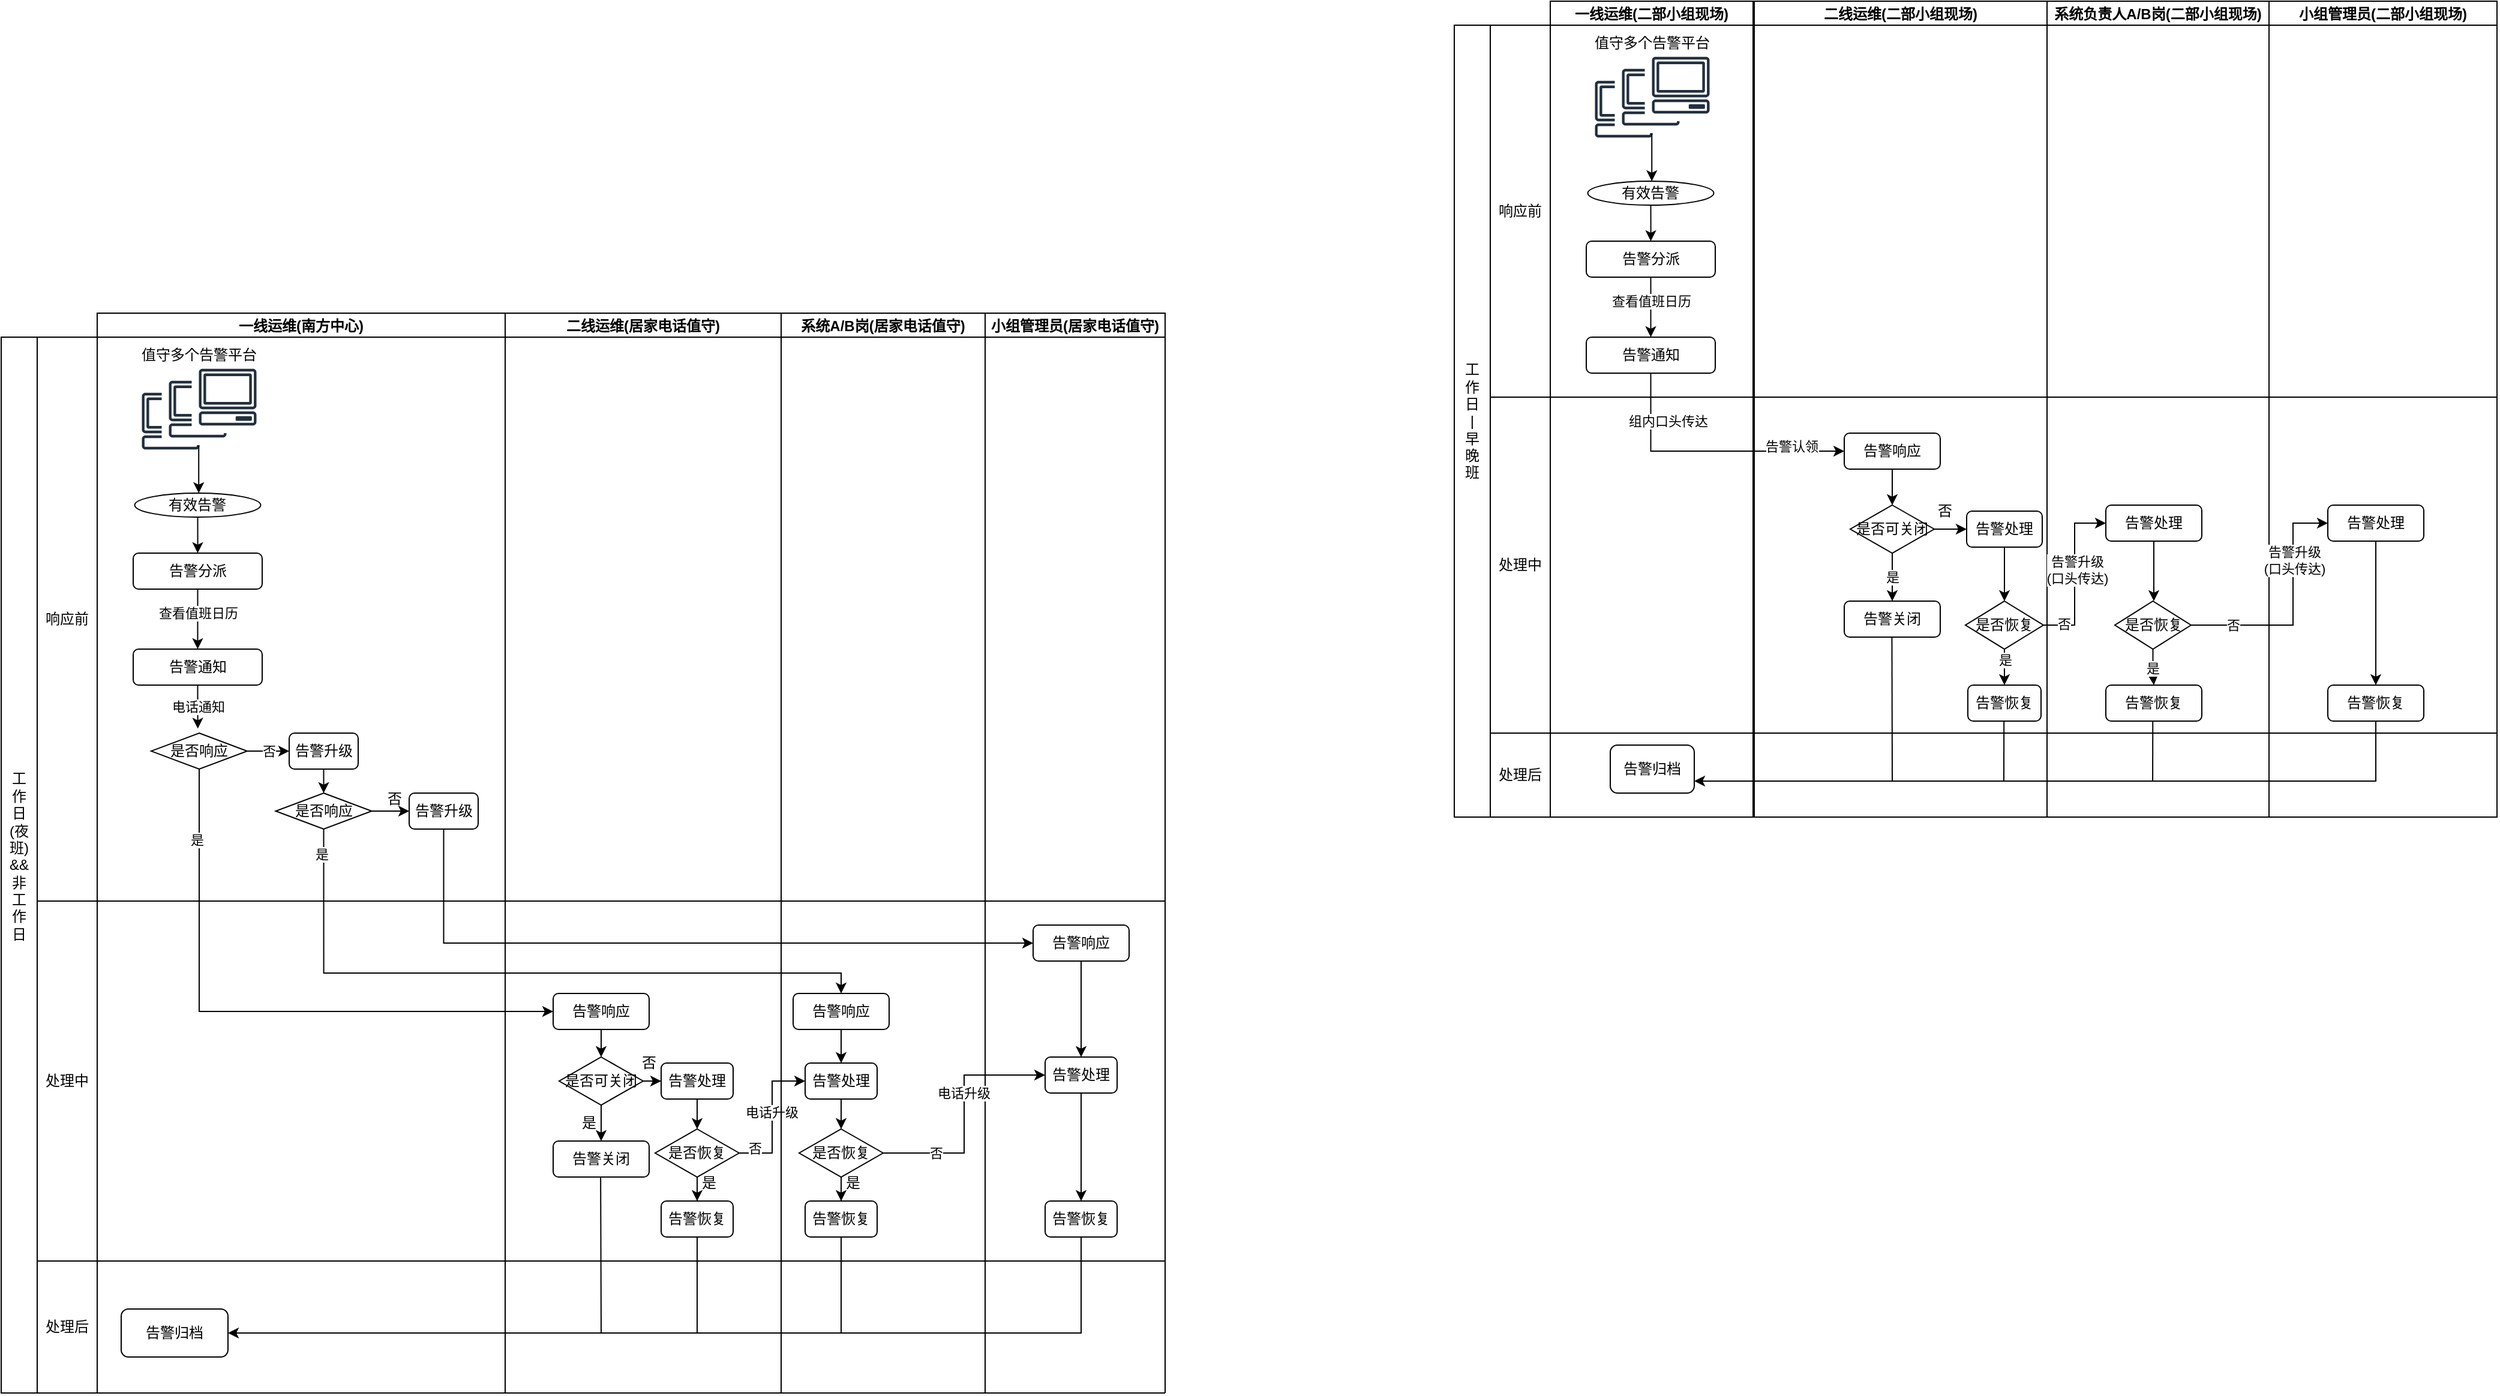 <mxfile version="24.2.2" type="github">
  <diagram name="第 1 页" id="uyAYRrN_ciRT2oY6E2k2">
    <mxGraphModel dx="3159" dy="927" grid="1" gridSize="10" guides="1" tooltips="1" connect="1" arrows="1" fold="1" page="1" pageScale="1" pageWidth="1169" pageHeight="1654" math="0" shadow="0">
      <root>
        <mxCell id="0" />
        <mxCell id="1" parent="0" />
        <mxCell id="3dFxkeG1vcI2UrQQrLY8-1" value="&lt;div&gt;工&lt;div&gt;作&lt;/div&gt;&lt;div&gt;日&lt;/div&gt;&lt;/div&gt;&lt;div&gt;|&lt;/div&gt;&lt;div&gt;早&lt;br&gt;晚&lt;/div&gt;&lt;div&gt;班&lt;br&gt;&lt;/div&gt;" style="rounded=0;whiteSpace=wrap;html=1;" parent="1" vertex="1">
          <mxGeometry x="171" y="20" width="30" height="660" as="geometry" />
        </mxCell>
        <mxCell id="3dFxkeG1vcI2UrQQrLY8-3" value="&lt;span style=&quot;background-color: initial;&quot;&gt;响应&lt;/span&gt;&lt;span style=&quot;background-color: initial;&quot;&gt;前&lt;/span&gt;" style="rounded=0;whiteSpace=wrap;html=1;" parent="1" vertex="1">
          <mxGeometry x="201" y="20" width="50" height="310" as="geometry" />
        </mxCell>
        <mxCell id="3dFxkeG1vcI2UrQQrLY8-4" value="处理中" style="rounded=0;whiteSpace=wrap;html=1;" parent="1" vertex="1">
          <mxGeometry x="201" y="330" width="50" height="280" as="geometry" />
        </mxCell>
        <mxCell id="3dFxkeG1vcI2UrQQrLY8-5" value="处理后" style="rounded=0;whiteSpace=wrap;html=1;" parent="1" vertex="1">
          <mxGeometry x="201" y="610" width="50" height="70" as="geometry" />
        </mxCell>
        <mxCell id="3dFxkeG1vcI2UrQQrLY8-6" value="一线运维(二部小组现场)" style="swimlane;startSize=20;" parent="1" vertex="1">
          <mxGeometry x="251" width="169" height="680" as="geometry" />
        </mxCell>
        <mxCell id="JaaYy12fVb64TVp_esTt-30" value="" style="edgeStyle=orthogonalEdgeStyle;rounded=0;orthogonalLoop=1;jettySize=auto;html=1;" parent="3dFxkeG1vcI2UrQQrLY8-6" source="3dFxkeG1vcI2UrQQrLY8-20" target="JaaYy12fVb64TVp_esTt-1" edge="1">
          <mxGeometry relative="1" as="geometry" />
        </mxCell>
        <mxCell id="3dFxkeG1vcI2UrQQrLY8-20" value="有效告警" style="ellipse;whiteSpace=wrap;html=1;" parent="3dFxkeG1vcI2UrQQrLY8-6" vertex="1">
          <mxGeometry x="31.25" y="150" width="105" height="20" as="geometry" />
        </mxCell>
        <mxCell id="JaaYy12fVb64TVp_esTt-31" value="" style="edgeStyle=orthogonalEdgeStyle;rounded=0;orthogonalLoop=1;jettySize=auto;html=1;" parent="3dFxkeG1vcI2UrQQrLY8-6" source="JaaYy12fVb64TVp_esTt-1" target="JaaYy12fVb64TVp_esTt-2" edge="1">
          <mxGeometry relative="1" as="geometry" />
        </mxCell>
        <mxCell id="JaaYy12fVb64TVp_esTt-107" value="查看值班日历" style="edgeLabel;html=1;align=center;verticalAlign=middle;resizable=0;points=[];" parent="JaaYy12fVb64TVp_esTt-31" vertex="1" connectable="0">
          <mxGeometry x="-0.278" y="-1" relative="1" as="geometry">
            <mxPoint x="1" y="2" as="offset" />
          </mxGeometry>
        </mxCell>
        <mxCell id="JaaYy12fVb64TVp_esTt-1" value="告警分派" style="rounded=1;whiteSpace=wrap;html=1;" parent="3dFxkeG1vcI2UrQQrLY8-6" vertex="1">
          <mxGeometry x="30" y="200" width="107.5" height="30" as="geometry" />
        </mxCell>
        <mxCell id="JaaYy12fVb64TVp_esTt-9" value="" style="sketch=0;outlineConnect=0;fontColor=#232F3E;gradientColor=none;strokeColor=#232F3E;fillColor=#ffffff;dashed=0;verticalLabelPosition=bottom;verticalAlign=top;align=center;html=1;fontSize=12;fontStyle=0;aspect=fixed;shape=mxgraph.aws4.resourceIcon;resIcon=mxgraph.aws4.client;" parent="3dFxkeG1vcI2UrQQrLY8-6" vertex="1">
          <mxGeometry x="31.25" y="60" width="60" height="60" as="geometry" />
        </mxCell>
        <mxCell id="JaaYy12fVb64TVp_esTt-11" value="" style="sketch=0;outlineConnect=0;fontColor=#232F3E;gradientColor=none;strokeColor=#232F3E;fillColor=#ffffff;dashed=0;verticalLabelPosition=bottom;verticalAlign=top;align=center;html=1;fontSize=12;fontStyle=0;aspect=fixed;shape=mxgraph.aws4.resourceIcon;resIcon=mxgraph.aws4.client;" parent="3dFxkeG1vcI2UrQQrLY8-6" vertex="1">
          <mxGeometry x="53.75" y="50" width="60" height="60" as="geometry" />
        </mxCell>
        <mxCell id="JaaYy12fVb64TVp_esTt-13" value="" style="sketch=0;outlineConnect=0;fontColor=#232F3E;gradientColor=none;strokeColor=#232F3E;fillColor=#ffffff;dashed=0;verticalLabelPosition=bottom;verticalAlign=top;align=center;html=1;fontSize=12;fontStyle=0;aspect=fixed;shape=mxgraph.aws4.resourceIcon;resIcon=mxgraph.aws4.client;" parent="3dFxkeG1vcI2UrQQrLY8-6" vertex="1">
          <mxGeometry x="78.75" y="40" width="60" height="60" as="geometry" />
        </mxCell>
        <mxCell id="JaaYy12fVb64TVp_esTt-24" value="值守多个告警平台" style="text;html=1;align=center;verticalAlign=middle;whiteSpace=wrap;rounded=0;" parent="3dFxkeG1vcI2UrQQrLY8-6" vertex="1">
          <mxGeometry x="30" y="20" width="110" height="30" as="geometry" />
        </mxCell>
        <mxCell id="JaaYy12fVb64TVp_esTt-25" value="" style="endArrow=classic;html=1;rounded=0;" parent="3dFxkeG1vcI2UrQQrLY8-6" edge="1">
          <mxGeometry width="50" height="50" relative="1" as="geometry">
            <mxPoint x="84.62" y="110" as="sourcePoint" />
            <mxPoint x="84.62" y="150" as="targetPoint" />
          </mxGeometry>
        </mxCell>
        <mxCell id="JaaYy12fVb64TVp_esTt-2" value="告警通知" style="rounded=1;whiteSpace=wrap;html=1;" parent="3dFxkeG1vcI2UrQQrLY8-6" vertex="1">
          <mxGeometry x="30" y="280" width="107.5" height="30" as="geometry" />
        </mxCell>
        <mxCell id="3dFxkeG1vcI2UrQQrLY8-75" value="" style="endArrow=none;html=1;rounded=0;" parent="3dFxkeG1vcI2UrQQrLY8-6" edge="1">
          <mxGeometry width="50" height="50" relative="1" as="geometry">
            <mxPoint y="330" as="sourcePoint" />
            <mxPoint x="789" y="330" as="targetPoint" />
            <Array as="points">
              <mxPoint x="519" y="330" />
            </Array>
          </mxGeometry>
        </mxCell>
        <mxCell id="JaaYy12fVb64TVp_esTt-106" value="" style="endArrow=none;html=1;rounded=0;" parent="3dFxkeG1vcI2UrQQrLY8-6" edge="1">
          <mxGeometry width="50" height="50" relative="1" as="geometry">
            <mxPoint x="-1" y="610" as="sourcePoint" />
            <mxPoint x="789" y="610" as="targetPoint" />
          </mxGeometry>
        </mxCell>
        <mxCell id="JaaYy12fVb64TVp_esTt-85" value="告警归档" style="rounded=1;whiteSpace=wrap;html=1;" parent="3dFxkeG1vcI2UrQQrLY8-6" vertex="1">
          <mxGeometry x="50" y="620" width="70" height="40" as="geometry" />
        </mxCell>
        <mxCell id="3dFxkeG1vcI2UrQQrLY8-12" value="二线运维(二部小组现场)" style="swimlane;startSize=20;" parent="1" vertex="1">
          <mxGeometry x="421" width="244" height="680" as="geometry" />
        </mxCell>
        <mxCell id="JaaYy12fVb64TVp_esTt-42" value="" style="edgeStyle=orthogonalEdgeStyle;rounded=0;orthogonalLoop=1;jettySize=auto;html=1;" parent="3dFxkeG1vcI2UrQQrLY8-12" source="3dFxkeG1vcI2UrQQrLY8-23" target="JaaYy12fVb64TVp_esTt-41" edge="1">
          <mxGeometry relative="1" as="geometry" />
        </mxCell>
        <mxCell id="3dFxkeG1vcI2UrQQrLY8-23" value="告警响应" style="rounded=1;whiteSpace=wrap;html=1;" parent="3dFxkeG1vcI2UrQQrLY8-12" vertex="1">
          <mxGeometry x="75" y="360" width="80" height="30" as="geometry" />
        </mxCell>
        <mxCell id="JaaYy12fVb64TVp_esTt-44" value="是" style="edgeStyle=orthogonalEdgeStyle;rounded=0;orthogonalLoop=1;jettySize=auto;html=1;" parent="3dFxkeG1vcI2UrQQrLY8-12" source="JaaYy12fVb64TVp_esTt-41" target="JaaYy12fVb64TVp_esTt-43" edge="1">
          <mxGeometry relative="1" as="geometry" />
        </mxCell>
        <mxCell id="JaaYy12fVb64TVp_esTt-88" value="" style="edgeStyle=orthogonalEdgeStyle;rounded=0;orthogonalLoop=1;jettySize=auto;html=1;" parent="3dFxkeG1vcI2UrQQrLY8-12" source="JaaYy12fVb64TVp_esTt-41" target="JaaYy12fVb64TVp_esTt-46" edge="1">
          <mxGeometry relative="1" as="geometry" />
        </mxCell>
        <mxCell id="JaaYy12fVb64TVp_esTt-41" value="是否可关闭" style="rhombus;whiteSpace=wrap;html=1;" parent="3dFxkeG1vcI2UrQQrLY8-12" vertex="1">
          <mxGeometry x="80" y="420" width="70" height="40" as="geometry" />
        </mxCell>
        <mxCell id="JaaYy12fVb64TVp_esTt-43" value="告警关闭" style="rounded=1;whiteSpace=wrap;html=1;" parent="3dFxkeG1vcI2UrQQrLY8-12" vertex="1">
          <mxGeometry x="75" y="500" width="80" height="30" as="geometry" />
        </mxCell>
        <mxCell id="JaaYy12fVb64TVp_esTt-98" value="" style="edgeStyle=orthogonalEdgeStyle;rounded=0;orthogonalLoop=1;jettySize=auto;html=1;" parent="3dFxkeG1vcI2UrQQrLY8-12" source="JaaYy12fVb64TVp_esTt-63" target="JaaYy12fVb64TVp_esTt-97" edge="1">
          <mxGeometry relative="1" as="geometry" />
        </mxCell>
        <mxCell id="JaaYy12fVb64TVp_esTt-102" value="是" style="edgeLabel;html=1;align=center;verticalAlign=middle;resizable=0;points=[];" parent="JaaYy12fVb64TVp_esTt-98" vertex="1" connectable="0">
          <mxGeometry x="-0.64" relative="1" as="geometry">
            <mxPoint as="offset" />
          </mxGeometry>
        </mxCell>
        <mxCell id="JaaYy12fVb64TVp_esTt-63" value="是否恢复" style="rhombus;whiteSpace=wrap;html=1;" parent="3dFxkeG1vcI2UrQQrLY8-12" vertex="1">
          <mxGeometry x="176" y="500" width="65" height="40" as="geometry" />
        </mxCell>
        <mxCell id="JaaYy12fVb64TVp_esTt-46" value="告警处理" style="rounded=1;whiteSpace=wrap;html=1;" parent="3dFxkeG1vcI2UrQQrLY8-12" vertex="1">
          <mxGeometry x="177" y="425" width="63" height="30" as="geometry" />
        </mxCell>
        <mxCell id="JaaYy12fVb64TVp_esTt-74" value="" style="edgeStyle=orthogonalEdgeStyle;rounded=0;orthogonalLoop=1;jettySize=auto;html=1;" parent="3dFxkeG1vcI2UrQQrLY8-12" source="JaaYy12fVb64TVp_esTt-46" target="JaaYy12fVb64TVp_esTt-63" edge="1">
          <mxGeometry relative="1" as="geometry" />
        </mxCell>
        <mxCell id="JaaYy12fVb64TVp_esTt-89" value="否" style="text;html=1;align=center;verticalAlign=middle;whiteSpace=wrap;rounded=0;" parent="3dFxkeG1vcI2UrQQrLY8-12" vertex="1">
          <mxGeometry x="129" y="410" width="60" height="30" as="geometry" />
        </mxCell>
        <mxCell id="JaaYy12fVb64TVp_esTt-95" value="" style="endArrow=none;html=1;rounded=0;" parent="3dFxkeG1vcI2UrQQrLY8-12" edge="1">
          <mxGeometry width="50" height="50" relative="1" as="geometry">
            <mxPoint x="115" y="650" as="sourcePoint" />
            <mxPoint x="114.72" y="530" as="targetPoint" />
          </mxGeometry>
        </mxCell>
        <mxCell id="JaaYy12fVb64TVp_esTt-97" value="告警恢复" style="rounded=1;whiteSpace=wrap;html=1;" parent="3dFxkeG1vcI2UrQQrLY8-12" vertex="1">
          <mxGeometry x="178" y="570" width="61" height="30" as="geometry" />
        </mxCell>
        <mxCell id="JaaYy12fVb64TVp_esTt-100" value="" style="endArrow=none;html=1;rounded=0;" parent="3dFxkeG1vcI2UrQQrLY8-12" edge="1">
          <mxGeometry width="50" height="50" relative="1" as="geometry">
            <mxPoint x="208" y="650" as="sourcePoint" />
            <mxPoint x="208.1" y="600" as="targetPoint" />
          </mxGeometry>
        </mxCell>
        <mxCell id="JaaYy12fVb64TVp_esTt-35" style="edgeStyle=orthogonalEdgeStyle;rounded=0;orthogonalLoop=1;jettySize=auto;html=1;entryX=0;entryY=0.5;entryDx=0;entryDy=0;" parent="1" source="JaaYy12fVb64TVp_esTt-2" target="3dFxkeG1vcI2UrQQrLY8-23" edge="1">
          <mxGeometry relative="1" as="geometry">
            <Array as="points">
              <mxPoint x="335" y="375" />
            </Array>
          </mxGeometry>
        </mxCell>
        <mxCell id="JaaYy12fVb64TVp_esTt-36" value="组内口头传达" style="edgeLabel;html=1;align=center;verticalAlign=middle;resizable=0;points=[];" parent="JaaYy12fVb64TVp_esTt-35" vertex="1" connectable="0">
          <mxGeometry x="0.004" y="-2" relative="1" as="geometry">
            <mxPoint x="-35" y="-27" as="offset" />
          </mxGeometry>
        </mxCell>
        <mxCell id="JaaYy12fVb64TVp_esTt-37" value="告警认领" style="edgeLabel;html=1;align=center;verticalAlign=middle;resizable=0;points=[];" parent="JaaYy12fVb64TVp_esTt-35" vertex="1" connectable="0">
          <mxGeometry x="0.54" y="4" relative="1" as="geometry">
            <mxPoint x="8" as="offset" />
          </mxGeometry>
        </mxCell>
        <mxCell id="JaaYy12fVb64TVp_esTt-52" value="系统负责人A/B岗(二部小组现场)" style="swimlane;startSize=20;" parent="1" vertex="1">
          <mxGeometry x="665" width="185" height="680" as="geometry" />
        </mxCell>
        <mxCell id="JaaYy12fVb64TVp_esTt-77" value="" style="edgeStyle=orthogonalEdgeStyle;rounded=0;orthogonalLoop=1;jettySize=auto;html=1;" parent="JaaYy12fVb64TVp_esTt-52" source="JaaYy12fVb64TVp_esTt-66" edge="1">
          <mxGeometry relative="1" as="geometry">
            <mxPoint x="89.0" y="500" as="targetPoint" />
          </mxGeometry>
        </mxCell>
        <mxCell id="JaaYy12fVb64TVp_esTt-66" value="告警处理" style="rounded=1;whiteSpace=wrap;html=1;" parent="JaaYy12fVb64TVp_esTt-52" vertex="1">
          <mxGeometry x="49" y="420" width="80" height="30" as="geometry" />
        </mxCell>
        <mxCell id="mrDc4LvxRdIbX4vzSFws-7" value="是" style="edgeStyle=orthogonalEdgeStyle;rounded=0;orthogonalLoop=1;jettySize=auto;html=1;" edge="1" parent="JaaYy12fVb64TVp_esTt-52" source="mrDc4LvxRdIbX4vzSFws-5" target="mrDc4LvxRdIbX4vzSFws-6">
          <mxGeometry relative="1" as="geometry" />
        </mxCell>
        <mxCell id="mrDc4LvxRdIbX4vzSFws-5" value="是否恢复" style="rhombus;whiteSpace=wrap;html=1;" vertex="1" parent="JaaYy12fVb64TVp_esTt-52">
          <mxGeometry x="56.5" y="500" width="63.5" height="40" as="geometry" />
        </mxCell>
        <mxCell id="mrDc4LvxRdIbX4vzSFws-6" value="告警恢复" style="rounded=1;whiteSpace=wrap;html=1;" vertex="1" parent="JaaYy12fVb64TVp_esTt-52">
          <mxGeometry x="49" y="570" width="80" height="30" as="geometry" />
        </mxCell>
        <mxCell id="mrDc4LvxRdIbX4vzSFws-13" value="" style="endArrow=none;html=1;rounded=0;" edge="1" parent="JaaYy12fVb64TVp_esTt-52">
          <mxGeometry width="50" height="50" relative="1" as="geometry">
            <mxPoint x="88.04" y="650" as="sourcePoint" />
            <mxPoint x="88.14" y="600" as="targetPoint" />
          </mxGeometry>
        </mxCell>
        <mxCell id="JaaYy12fVb64TVp_esTt-86" style="edgeStyle=orthogonalEdgeStyle;rounded=0;orthogonalLoop=1;jettySize=auto;html=1;entryX=0;entryY=0.5;entryDx=0;entryDy=0;" parent="1" source="JaaYy12fVb64TVp_esTt-63" target="JaaYy12fVb64TVp_esTt-66" edge="1">
          <mxGeometry relative="1" as="geometry">
            <mxPoint x="690" y="450" as="targetPoint" />
          </mxGeometry>
        </mxCell>
        <mxCell id="JaaYy12fVb64TVp_esTt-101" value="否" style="edgeLabel;html=1;align=center;verticalAlign=middle;resizable=0;points=[];" parent="JaaYy12fVb64TVp_esTt-86" vertex="1" connectable="0">
          <mxGeometry x="-0.76" y="1" relative="1" as="geometry">
            <mxPoint as="offset" />
          </mxGeometry>
        </mxCell>
        <mxCell id="JaaYy12fVb64TVp_esTt-103" value="告警升级&lt;div&gt;(口头传达)&lt;/div&gt;" style="edgeLabel;html=1;align=center;verticalAlign=middle;resizable=0;points=[];" parent="JaaYy12fVb64TVp_esTt-86" vertex="1" connectable="0">
          <mxGeometry x="0.053" y="-2" relative="1" as="geometry">
            <mxPoint as="offset" />
          </mxGeometry>
        </mxCell>
        <mxCell id="JaaYy12fVb64TVp_esTt-155" value="工&lt;div&gt;作&lt;/div&gt;&lt;div&gt;日&lt;/div&gt;&lt;div&gt;(夜班)&lt;/div&gt;&lt;div&gt;&amp;amp;&amp;amp;&lt;/div&gt;&lt;div&gt;非&lt;/div&gt;&lt;div&gt;工&lt;/div&gt;&lt;div&gt;作&lt;/div&gt;&lt;div&gt;日&lt;/div&gt;&lt;div&gt;&lt;br&gt;&lt;/div&gt;" style="rounded=0;whiteSpace=wrap;html=1;" parent="1" vertex="1">
          <mxGeometry x="-1040" y="280" width="30" height="880" as="geometry" />
        </mxCell>
        <mxCell id="JaaYy12fVb64TVp_esTt-156" value="&lt;span style=&quot;background-color: initial;&quot;&gt;响应&lt;/span&gt;&lt;span style=&quot;background-color: initial;&quot;&gt;前&lt;/span&gt;" style="rounded=0;whiteSpace=wrap;html=1;" parent="1" vertex="1">
          <mxGeometry x="-1010" y="280" width="50" height="470" as="geometry" />
        </mxCell>
        <mxCell id="JaaYy12fVb64TVp_esTt-157" value="处理中" style="rounded=0;whiteSpace=wrap;html=1;" parent="1" vertex="1">
          <mxGeometry x="-1010" y="750" width="50" height="300" as="geometry" />
        </mxCell>
        <mxCell id="JaaYy12fVb64TVp_esTt-158" value="处理后" style="rounded=0;whiteSpace=wrap;html=1;" parent="1" vertex="1">
          <mxGeometry x="-1010" y="1050" width="50" height="110" as="geometry" />
        </mxCell>
        <mxCell id="JaaYy12fVb64TVp_esTt-159" value="一线运维(南方中心)" style="swimlane;startSize=20;" parent="1" vertex="1">
          <mxGeometry x="-960" y="260" width="340" height="790" as="geometry" />
        </mxCell>
        <mxCell id="JaaYy12fVb64TVp_esTt-160" value="" style="edgeStyle=orthogonalEdgeStyle;rounded=0;orthogonalLoop=1;jettySize=auto;html=1;" parent="JaaYy12fVb64TVp_esTt-159" source="JaaYy12fVb64TVp_esTt-161" target="JaaYy12fVb64TVp_esTt-164" edge="1">
          <mxGeometry relative="1" as="geometry" />
        </mxCell>
        <mxCell id="JaaYy12fVb64TVp_esTt-161" value="有效告警" style="ellipse;whiteSpace=wrap;html=1;" parent="JaaYy12fVb64TVp_esTt-159" vertex="1">
          <mxGeometry x="31.25" y="150" width="105" height="20" as="geometry" />
        </mxCell>
        <mxCell id="JaaYy12fVb64TVp_esTt-162" value="" style="edgeStyle=orthogonalEdgeStyle;rounded=0;orthogonalLoop=1;jettySize=auto;html=1;" parent="JaaYy12fVb64TVp_esTt-159" source="JaaYy12fVb64TVp_esTt-164" target="JaaYy12fVb64TVp_esTt-170" edge="1">
          <mxGeometry relative="1" as="geometry" />
        </mxCell>
        <mxCell id="JaaYy12fVb64TVp_esTt-163" value="查看值班日历" style="edgeLabel;html=1;align=center;verticalAlign=middle;resizable=0;points=[];" parent="JaaYy12fVb64TVp_esTt-162" vertex="1" connectable="0">
          <mxGeometry x="-0.278" y="-1" relative="1" as="geometry">
            <mxPoint x="1" y="2" as="offset" />
          </mxGeometry>
        </mxCell>
        <mxCell id="JaaYy12fVb64TVp_esTt-164" value="告警分派" style="rounded=1;whiteSpace=wrap;html=1;" parent="JaaYy12fVb64TVp_esTt-159" vertex="1">
          <mxGeometry x="30" y="200" width="107.5" height="30" as="geometry" />
        </mxCell>
        <mxCell id="JaaYy12fVb64TVp_esTt-165" value="" style="sketch=0;outlineConnect=0;fontColor=#232F3E;gradientColor=none;strokeColor=#232F3E;fillColor=#ffffff;dashed=0;verticalLabelPosition=bottom;verticalAlign=top;align=center;html=1;fontSize=12;fontStyle=0;aspect=fixed;shape=mxgraph.aws4.resourceIcon;resIcon=mxgraph.aws4.client;" parent="JaaYy12fVb64TVp_esTt-159" vertex="1">
          <mxGeometry x="31.25" y="60" width="60" height="60" as="geometry" />
        </mxCell>
        <mxCell id="JaaYy12fVb64TVp_esTt-166" value="" style="sketch=0;outlineConnect=0;fontColor=#232F3E;gradientColor=none;strokeColor=#232F3E;fillColor=#ffffff;dashed=0;verticalLabelPosition=bottom;verticalAlign=top;align=center;html=1;fontSize=12;fontStyle=0;aspect=fixed;shape=mxgraph.aws4.resourceIcon;resIcon=mxgraph.aws4.client;" parent="JaaYy12fVb64TVp_esTt-159" vertex="1">
          <mxGeometry x="53.75" y="50" width="60" height="60" as="geometry" />
        </mxCell>
        <mxCell id="JaaYy12fVb64TVp_esTt-167" value="" style="sketch=0;outlineConnect=0;fontColor=#232F3E;gradientColor=none;strokeColor=#232F3E;fillColor=#ffffff;dashed=0;verticalLabelPosition=bottom;verticalAlign=top;align=center;html=1;fontSize=12;fontStyle=0;aspect=fixed;shape=mxgraph.aws4.resourceIcon;resIcon=mxgraph.aws4.client;" parent="JaaYy12fVb64TVp_esTt-159" vertex="1">
          <mxGeometry x="78.75" y="40" width="60" height="60" as="geometry" />
        </mxCell>
        <mxCell id="JaaYy12fVb64TVp_esTt-168" value="值守多个告警平台" style="text;html=1;align=center;verticalAlign=middle;whiteSpace=wrap;rounded=0;" parent="JaaYy12fVb64TVp_esTt-159" vertex="1">
          <mxGeometry x="30" y="20" width="110" height="30" as="geometry" />
        </mxCell>
        <mxCell id="JaaYy12fVb64TVp_esTt-169" value="" style="endArrow=classic;html=1;rounded=0;" parent="JaaYy12fVb64TVp_esTt-159" edge="1">
          <mxGeometry width="50" height="50" relative="1" as="geometry">
            <mxPoint x="84.62" y="110" as="sourcePoint" />
            <mxPoint x="84.62" y="150" as="targetPoint" />
          </mxGeometry>
        </mxCell>
        <mxCell id="JaaYy12fVb64TVp_esTt-208" value="电话通知" style="edgeStyle=orthogonalEdgeStyle;rounded=0;orthogonalLoop=1;jettySize=auto;html=1;entryX=0.486;entryY=-0.124;entryDx=0;entryDy=0;entryPerimeter=0;" parent="JaaYy12fVb64TVp_esTt-159" source="JaaYy12fVb64TVp_esTt-170" target="JaaYy12fVb64TVp_esTt-205" edge="1">
          <mxGeometry relative="1" as="geometry">
            <mxPoint x="84" y="340" as="targetPoint" />
          </mxGeometry>
        </mxCell>
        <mxCell id="JaaYy12fVb64TVp_esTt-170" value="告警通知" style="rounded=1;whiteSpace=wrap;html=1;" parent="JaaYy12fVb64TVp_esTt-159" vertex="1">
          <mxGeometry x="30" y="280" width="107.5" height="30" as="geometry" />
        </mxCell>
        <mxCell id="JaaYy12fVb64TVp_esTt-211" value="否" style="edgeStyle=orthogonalEdgeStyle;rounded=0;orthogonalLoop=1;jettySize=auto;html=1;" parent="JaaYy12fVb64TVp_esTt-159" source="JaaYy12fVb64TVp_esTt-205" target="JaaYy12fVb64TVp_esTt-209" edge="1">
          <mxGeometry relative="1" as="geometry" />
        </mxCell>
        <mxCell id="JaaYy12fVb64TVp_esTt-205" value="是否响应" style="rhombus;whiteSpace=wrap;html=1;" parent="JaaYy12fVb64TVp_esTt-159" vertex="1">
          <mxGeometry x="45" y="350" width="80" height="30" as="geometry" />
        </mxCell>
        <mxCell id="JaaYy12fVb64TVp_esTt-218" value="" style="edgeStyle=orthogonalEdgeStyle;rounded=0;orthogonalLoop=1;jettySize=auto;html=1;" parent="JaaYy12fVb64TVp_esTt-159" source="JaaYy12fVb64TVp_esTt-209" target="JaaYy12fVb64TVp_esTt-215" edge="1">
          <mxGeometry relative="1" as="geometry" />
        </mxCell>
        <mxCell id="JaaYy12fVb64TVp_esTt-209" value="告警升级" style="rounded=1;whiteSpace=wrap;html=1;" parent="JaaYy12fVb64TVp_esTt-159" vertex="1">
          <mxGeometry x="160" y="350" width="57.5" height="30" as="geometry" />
        </mxCell>
        <mxCell id="JaaYy12fVb64TVp_esTt-215" value="是否响应" style="rhombus;whiteSpace=wrap;html=1;" parent="JaaYy12fVb64TVp_esTt-159" vertex="1">
          <mxGeometry x="148.75" y="400" width="80" height="30" as="geometry" />
        </mxCell>
        <mxCell id="JaaYy12fVb64TVp_esTt-221" value="否" style="text;html=1;align=center;verticalAlign=middle;whiteSpace=wrap;rounded=0;" parent="JaaYy12fVb64TVp_esTt-159" vertex="1">
          <mxGeometry x="217.5" y="390" width="60" height="30" as="geometry" />
        </mxCell>
        <mxCell id="JaaYy12fVb64TVp_esTt-174" value="二线运维(居家电话值守)" style="swimlane;startSize=20;" parent="1" vertex="1">
          <mxGeometry x="-620" y="260" width="230" height="790" as="geometry" />
        </mxCell>
        <mxCell id="JaaYy12fVb64TVp_esTt-234" value="" style="edgeStyle=orthogonalEdgeStyle;rounded=0;orthogonalLoop=1;jettySize=auto;html=1;" parent="JaaYy12fVb64TVp_esTt-174" source="JaaYy12fVb64TVp_esTt-212" target="JaaYy12fVb64TVp_esTt-233" edge="1">
          <mxGeometry relative="1" as="geometry" />
        </mxCell>
        <mxCell id="JaaYy12fVb64TVp_esTt-212" value="告警响应" style="rounded=1;whiteSpace=wrap;html=1;" parent="JaaYy12fVb64TVp_esTt-174" vertex="1">
          <mxGeometry x="40" y="567" width="80" height="30" as="geometry" />
        </mxCell>
        <mxCell id="JaaYy12fVb64TVp_esTt-237" value="" style="edgeStyle=orthogonalEdgeStyle;rounded=0;orthogonalLoop=1;jettySize=auto;html=1;" parent="JaaYy12fVb64TVp_esTt-174" source="JaaYy12fVb64TVp_esTt-233" target="JaaYy12fVb64TVp_esTt-236" edge="1">
          <mxGeometry relative="1" as="geometry" />
        </mxCell>
        <mxCell id="JaaYy12fVb64TVp_esTt-241" value="" style="edgeStyle=orthogonalEdgeStyle;rounded=0;orthogonalLoop=1;jettySize=auto;html=1;" parent="JaaYy12fVb64TVp_esTt-174" source="JaaYy12fVb64TVp_esTt-233" target="JaaYy12fVb64TVp_esTt-240" edge="1">
          <mxGeometry relative="1" as="geometry" />
        </mxCell>
        <mxCell id="JaaYy12fVb64TVp_esTt-233" value="是否可关闭" style="rhombus;whiteSpace=wrap;html=1;" parent="JaaYy12fVb64TVp_esTt-174" vertex="1">
          <mxGeometry x="45" y="620" width="70" height="40" as="geometry" />
        </mxCell>
        <mxCell id="JaaYy12fVb64TVp_esTt-236" value="告警关闭" style="rounded=1;whiteSpace=wrap;html=1;" parent="JaaYy12fVb64TVp_esTt-174" vertex="1">
          <mxGeometry x="40" y="690" width="80" height="30" as="geometry" />
        </mxCell>
        <mxCell id="JaaYy12fVb64TVp_esTt-239" value="是" style="text;html=1;align=center;verticalAlign=middle;whiteSpace=wrap;rounded=0;" parent="JaaYy12fVb64TVp_esTt-174" vertex="1">
          <mxGeometry x="40" y="660" width="60" height="30" as="geometry" />
        </mxCell>
        <mxCell id="JaaYy12fVb64TVp_esTt-244" value="" style="edgeStyle=orthogonalEdgeStyle;rounded=0;orthogonalLoop=1;jettySize=auto;html=1;" parent="JaaYy12fVb64TVp_esTt-174" source="JaaYy12fVb64TVp_esTt-240" target="JaaYy12fVb64TVp_esTt-243" edge="1">
          <mxGeometry relative="1" as="geometry" />
        </mxCell>
        <mxCell id="JaaYy12fVb64TVp_esTt-240" value="告警处理" style="rounded=1;whiteSpace=wrap;html=1;" parent="JaaYy12fVb64TVp_esTt-174" vertex="1">
          <mxGeometry x="130" y="625" width="60" height="30" as="geometry" />
        </mxCell>
        <mxCell id="JaaYy12fVb64TVp_esTt-242" value="否" style="text;html=1;align=center;verticalAlign=middle;whiteSpace=wrap;rounded=0;" parent="JaaYy12fVb64TVp_esTt-174" vertex="1">
          <mxGeometry x="90" y="610" width="60" height="30" as="geometry" />
        </mxCell>
        <mxCell id="JaaYy12fVb64TVp_esTt-246" value="" style="edgeStyle=orthogonalEdgeStyle;rounded=0;orthogonalLoop=1;jettySize=auto;html=1;" parent="JaaYy12fVb64TVp_esTt-174" source="JaaYy12fVb64TVp_esTt-243" target="JaaYy12fVb64TVp_esTt-245" edge="1">
          <mxGeometry relative="1" as="geometry" />
        </mxCell>
        <mxCell id="JaaYy12fVb64TVp_esTt-249" style="edgeStyle=orthogonalEdgeStyle;rounded=0;orthogonalLoop=1;jettySize=auto;html=1;entryX=0;entryY=0.5;entryDx=0;entryDy=0;" parent="JaaYy12fVb64TVp_esTt-174" source="JaaYy12fVb64TVp_esTt-243" target="JaaYy12fVb64TVp_esTt-248" edge="1">
          <mxGeometry relative="1" as="geometry" />
        </mxCell>
        <mxCell id="JaaYy12fVb64TVp_esTt-258" value="否" style="edgeLabel;html=1;align=center;verticalAlign=middle;resizable=0;points=[];" parent="JaaYy12fVb64TVp_esTt-249" vertex="1" connectable="0">
          <mxGeometry x="-0.774" y="4" relative="1" as="geometry">
            <mxPoint as="offset" />
          </mxGeometry>
        </mxCell>
        <mxCell id="JaaYy12fVb64TVp_esTt-274" value="电话升级" style="edgeLabel;html=1;align=center;verticalAlign=middle;resizable=0;points=[];" parent="JaaYy12fVb64TVp_esTt-249" vertex="1" connectable="0">
          <mxGeometry x="0.076" y="1" relative="1" as="geometry">
            <mxPoint as="offset" />
          </mxGeometry>
        </mxCell>
        <mxCell id="JaaYy12fVb64TVp_esTt-243" value="是否恢复" style="rhombus;whiteSpace=wrap;html=1;" parent="JaaYy12fVb64TVp_esTt-174" vertex="1">
          <mxGeometry x="125" y="680" width="70" height="40" as="geometry" />
        </mxCell>
        <mxCell id="JaaYy12fVb64TVp_esTt-245" value="告警恢复" style="rounded=1;whiteSpace=wrap;html=1;" parent="JaaYy12fVb64TVp_esTt-174" vertex="1">
          <mxGeometry x="130" y="740" width="60" height="30" as="geometry" />
        </mxCell>
        <mxCell id="JaaYy12fVb64TVp_esTt-230" value="系统A/B岗(居家电话值守)" style="swimlane;startSize=20;" parent="JaaYy12fVb64TVp_esTt-174" vertex="1">
          <mxGeometry x="230" width="170" height="790" as="geometry" />
        </mxCell>
        <mxCell id="JaaYy12fVb64TVp_esTt-255" value="" style="edgeStyle=orthogonalEdgeStyle;rounded=0;orthogonalLoop=1;jettySize=auto;html=1;" parent="JaaYy12fVb64TVp_esTt-230" source="JaaYy12fVb64TVp_esTt-248" target="JaaYy12fVb64TVp_esTt-251" edge="1">
          <mxGeometry relative="1" as="geometry" />
        </mxCell>
        <mxCell id="JaaYy12fVb64TVp_esTt-248" value="告警处理" style="rounded=1;whiteSpace=wrap;html=1;" parent="JaaYy12fVb64TVp_esTt-230" vertex="1">
          <mxGeometry x="20" y="625" width="60" height="30" as="geometry" />
        </mxCell>
        <mxCell id="JaaYy12fVb64TVp_esTt-254" value="" style="edgeStyle=orthogonalEdgeStyle;rounded=0;orthogonalLoop=1;jettySize=auto;html=1;" parent="JaaYy12fVb64TVp_esTt-230" source="JaaYy12fVb64TVp_esTt-250" target="JaaYy12fVb64TVp_esTt-248" edge="1">
          <mxGeometry relative="1" as="geometry" />
        </mxCell>
        <mxCell id="JaaYy12fVb64TVp_esTt-250" value="告警响应" style="rounded=1;whiteSpace=wrap;html=1;" parent="JaaYy12fVb64TVp_esTt-230" vertex="1">
          <mxGeometry x="10" y="567" width="80" height="30" as="geometry" />
        </mxCell>
        <mxCell id="JaaYy12fVb64TVp_esTt-257" value="" style="edgeStyle=orthogonalEdgeStyle;rounded=0;orthogonalLoop=1;jettySize=auto;html=1;" parent="JaaYy12fVb64TVp_esTt-230" source="JaaYy12fVb64TVp_esTt-251" target="JaaYy12fVb64TVp_esTt-256" edge="1">
          <mxGeometry relative="1" as="geometry" />
        </mxCell>
        <mxCell id="JaaYy12fVb64TVp_esTt-251" value="是否恢复" style="rhombus;whiteSpace=wrap;html=1;" parent="JaaYy12fVb64TVp_esTt-230" vertex="1">
          <mxGeometry x="15" y="680" width="70" height="40" as="geometry" />
        </mxCell>
        <mxCell id="JaaYy12fVb64TVp_esTt-256" value="告警恢复" style="rounded=1;whiteSpace=wrap;html=1;" parent="JaaYy12fVb64TVp_esTt-230" vertex="1">
          <mxGeometry x="20" y="740" width="60" height="30" as="geometry" />
        </mxCell>
        <mxCell id="JaaYy12fVb64TVp_esTt-261" value="是" style="text;html=1;align=center;verticalAlign=middle;whiteSpace=wrap;rounded=0;" parent="JaaYy12fVb64TVp_esTt-230" vertex="1">
          <mxGeometry x="30" y="710" width="60" height="30" as="geometry" />
        </mxCell>
        <mxCell id="JaaYy12fVb64TVp_esTt-260" value="是" style="text;html=1;align=center;verticalAlign=middle;whiteSpace=wrap;rounded=0;" parent="JaaYy12fVb64TVp_esTt-174" vertex="1">
          <mxGeometry x="140" y="710" width="60" height="30" as="geometry" />
        </mxCell>
        <mxCell id="JaaYy12fVb64TVp_esTt-278" value="" style="endArrow=none;html=1;rounded=0;" parent="JaaYy12fVb64TVp_esTt-174" edge="1">
          <mxGeometry width="50" height="50" relative="1" as="geometry">
            <mxPoint x="80" y="850" as="sourcePoint" />
            <mxPoint x="79.57" y="720" as="targetPoint" />
          </mxGeometry>
        </mxCell>
        <mxCell id="JaaYy12fVb64TVp_esTt-201" value="小组管理员(居家电话值守)" style="swimlane;startSize=20;" parent="1" vertex="1">
          <mxGeometry x="-220" y="260" width="150" height="790" as="geometry" />
        </mxCell>
        <mxCell id="JaaYy12fVb64TVp_esTt-268" value="" style="edgeStyle=orthogonalEdgeStyle;rounded=0;orthogonalLoop=1;jettySize=auto;html=1;" parent="JaaYy12fVb64TVp_esTt-201" source="JaaYy12fVb64TVp_esTt-203" target="JaaYy12fVb64TVp_esTt-266" edge="1">
          <mxGeometry relative="1" as="geometry" />
        </mxCell>
        <mxCell id="JaaYy12fVb64TVp_esTt-203" value="告警响应" style="rounded=1;whiteSpace=wrap;html=1;" parent="JaaYy12fVb64TVp_esTt-201" vertex="1">
          <mxGeometry x="40" y="510" width="80" height="30" as="geometry" />
        </mxCell>
        <mxCell id="JaaYy12fVb64TVp_esTt-270" value="" style="edgeStyle=orthogonalEdgeStyle;rounded=0;orthogonalLoop=1;jettySize=auto;html=1;" parent="JaaYy12fVb64TVp_esTt-201" source="JaaYy12fVb64TVp_esTt-266" target="JaaYy12fVb64TVp_esTt-267" edge="1">
          <mxGeometry relative="1" as="geometry" />
        </mxCell>
        <mxCell id="JaaYy12fVb64TVp_esTt-266" value="告警处理" style="rounded=1;whiteSpace=wrap;html=1;" parent="JaaYy12fVb64TVp_esTt-201" vertex="1">
          <mxGeometry x="50" y="620" width="60" height="30" as="geometry" />
        </mxCell>
        <mxCell id="JaaYy12fVb64TVp_esTt-267" value="告警恢复" style="rounded=1;whiteSpace=wrap;html=1;" parent="JaaYy12fVb64TVp_esTt-201" vertex="1">
          <mxGeometry x="50" y="740" width="60" height="30" as="geometry" />
        </mxCell>
        <mxCell id="JaaYy12fVb64TVp_esTt-216" style="edgeStyle=orthogonalEdgeStyle;rounded=0;orthogonalLoop=1;jettySize=auto;html=1;entryX=0;entryY=0.5;entryDx=0;entryDy=0;" parent="1" source="JaaYy12fVb64TVp_esTt-205" target="JaaYy12fVb64TVp_esTt-212" edge="1">
          <mxGeometry relative="1" as="geometry">
            <Array as="points">
              <mxPoint x="-875" y="842" />
            </Array>
          </mxGeometry>
        </mxCell>
        <mxCell id="JaaYy12fVb64TVp_esTt-223" value="是" style="edgeLabel;html=1;align=center;verticalAlign=middle;resizable=0;points=[];" parent="JaaYy12fVb64TVp_esTt-216" vertex="1" connectable="0">
          <mxGeometry x="-0.762" y="-2" relative="1" as="geometry">
            <mxPoint as="offset" />
          </mxGeometry>
        </mxCell>
        <mxCell id="JaaYy12fVb64TVp_esTt-220" value="" style="edgeStyle=orthogonalEdgeStyle;rounded=0;orthogonalLoop=1;jettySize=auto;html=1;" parent="1" source="JaaYy12fVb64TVp_esTt-215" target="JaaYy12fVb64TVp_esTt-219" edge="1">
          <mxGeometry relative="1" as="geometry" />
        </mxCell>
        <mxCell id="JaaYy12fVb64TVp_esTt-228" style="edgeStyle=orthogonalEdgeStyle;rounded=0;orthogonalLoop=1;jettySize=auto;html=1;entryX=0;entryY=0.5;entryDx=0;entryDy=0;" parent="1" source="JaaYy12fVb64TVp_esTt-219" target="JaaYy12fVb64TVp_esTt-203" edge="1">
          <mxGeometry relative="1" as="geometry">
            <Array as="points">
              <mxPoint x="-671" y="785" />
            </Array>
          </mxGeometry>
        </mxCell>
        <mxCell id="JaaYy12fVb64TVp_esTt-219" value="告警升级" style="rounded=1;whiteSpace=wrap;html=1;" parent="1" vertex="1">
          <mxGeometry x="-700" y="660" width="57.5" height="30" as="geometry" />
        </mxCell>
        <mxCell id="JaaYy12fVb64TVp_esTt-171" value="" style="endArrow=none;html=1;rounded=0;" parent="1" edge="1">
          <mxGeometry width="50" height="50" relative="1" as="geometry">
            <mxPoint x="-960" y="750" as="sourcePoint" />
            <mxPoint x="-70" y="750" as="targetPoint" />
            <Array as="points">
              <mxPoint x="-441" y="750" />
            </Array>
          </mxGeometry>
        </mxCell>
        <mxCell id="JaaYy12fVb64TVp_esTt-262" style="edgeStyle=orthogonalEdgeStyle;rounded=0;orthogonalLoop=1;jettySize=auto;html=1;exitX=0.5;exitY=1;exitDx=0;exitDy=0;entryX=0.5;entryY=0;entryDx=0;entryDy=0;" parent="1" source="JaaYy12fVb64TVp_esTt-215" target="JaaYy12fVb64TVp_esTt-250" edge="1">
          <mxGeometry relative="1" as="geometry">
            <Array as="points">
              <mxPoint x="-771" y="810" />
              <mxPoint x="-340" y="810" />
            </Array>
          </mxGeometry>
        </mxCell>
        <mxCell id="JaaYy12fVb64TVp_esTt-263" value="是" style="edgeLabel;html=1;align=center;verticalAlign=middle;resizable=0;points=[];" parent="JaaYy12fVb64TVp_esTt-262" vertex="1" connectable="0">
          <mxGeometry x="-0.926" y="-2" relative="1" as="geometry">
            <mxPoint as="offset" />
          </mxGeometry>
        </mxCell>
        <mxCell id="JaaYy12fVb64TVp_esTt-271" style="edgeStyle=orthogonalEdgeStyle;rounded=0;orthogonalLoop=1;jettySize=auto;html=1;entryX=0;entryY=0.5;entryDx=0;entryDy=0;" parent="1" source="JaaYy12fVb64TVp_esTt-251" target="JaaYy12fVb64TVp_esTt-266" edge="1">
          <mxGeometry relative="1" as="geometry" />
        </mxCell>
        <mxCell id="JaaYy12fVb64TVp_esTt-272" value="否" style="edgeLabel;html=1;align=center;verticalAlign=middle;resizable=0;points=[];" parent="JaaYy12fVb64TVp_esTt-271" vertex="1" connectable="0">
          <mxGeometry x="-0.566" relative="1" as="geometry">
            <mxPoint as="offset" />
          </mxGeometry>
        </mxCell>
        <mxCell id="JaaYy12fVb64TVp_esTt-273" value="电话升级" style="edgeLabel;html=1;align=center;verticalAlign=middle;resizable=0;points=[];" parent="JaaYy12fVb64TVp_esTt-271" vertex="1" connectable="0">
          <mxGeometry x="0.175" y="1" relative="1" as="geometry">
            <mxPoint as="offset" />
          </mxGeometry>
        </mxCell>
        <mxCell id="JaaYy12fVb64TVp_esTt-280" value="" style="endArrow=none;html=1;rounded=0;" parent="1" edge="1">
          <mxGeometry width="50" height="50" relative="1" as="geometry">
            <mxPoint x="-460" y="1110" as="sourcePoint" />
            <mxPoint x="-460.0" y="1030" as="targetPoint" />
          </mxGeometry>
        </mxCell>
        <mxCell id="JaaYy12fVb64TVp_esTt-282" value="" style="endArrow=none;html=1;rounded=0;" parent="1" edge="1">
          <mxGeometry width="50" height="50" relative="1" as="geometry">
            <mxPoint x="-340" y="1110" as="sourcePoint" />
            <mxPoint x="-340.0" y="1030" as="targetPoint" />
          </mxGeometry>
        </mxCell>
        <mxCell id="JaaYy12fVb64TVp_esTt-284" value="告警归档" style="rounded=1;whiteSpace=wrap;html=1;" parent="1" vertex="1">
          <mxGeometry x="-940" y="1090" width="89" height="40" as="geometry" />
        </mxCell>
        <mxCell id="JaaYy12fVb64TVp_esTt-283" style="edgeStyle=orthogonalEdgeStyle;rounded=0;orthogonalLoop=1;jettySize=auto;html=1;entryX=1;entryY=0.5;entryDx=0;entryDy=0;" parent="1" source="JaaYy12fVb64TVp_esTt-267" target="JaaYy12fVb64TVp_esTt-284" edge="1">
          <mxGeometry relative="1" as="geometry">
            <mxPoint x="-140.0" y="1110" as="targetPoint" />
            <Array as="points">
              <mxPoint x="-140" y="1110" />
            </Array>
          </mxGeometry>
        </mxCell>
        <mxCell id="JaaYy12fVb64TVp_esTt-285" value="" style="endArrow=none;html=1;rounded=0;exitX=1;exitY=1;exitDx=0;exitDy=0;" parent="1" source="JaaYy12fVb64TVp_esTt-158" edge="1">
          <mxGeometry width="50" height="50" relative="1" as="geometry">
            <mxPoint x="-900" y="1190" as="sourcePoint" />
            <mxPoint x="-70" y="1160" as="targetPoint" />
          </mxGeometry>
        </mxCell>
        <mxCell id="JaaYy12fVb64TVp_esTt-286" value="" style="endArrow=none;html=1;rounded=0;entryX=1;entryY=1;entryDx=0;entryDy=0;" parent="1" target="JaaYy12fVb64TVp_esTt-201" edge="1">
          <mxGeometry width="50" height="50" relative="1" as="geometry">
            <mxPoint x="-70" y="1160" as="sourcePoint" />
            <mxPoint x="-70" y="1060" as="targetPoint" />
          </mxGeometry>
        </mxCell>
        <mxCell id="JaaYy12fVb64TVp_esTt-288" value="" style="endArrow=none;html=1;rounded=0;" parent="1" edge="1">
          <mxGeometry width="50" height="50" relative="1" as="geometry">
            <mxPoint x="-620" y="1160" as="sourcePoint" />
            <mxPoint x="-620" y="1050" as="targetPoint" />
          </mxGeometry>
        </mxCell>
        <mxCell id="JaaYy12fVb64TVp_esTt-289" value="" style="endArrow=none;html=1;rounded=0;" parent="1" edge="1">
          <mxGeometry width="50" height="50" relative="1" as="geometry">
            <mxPoint x="-390" y="1160" as="sourcePoint" />
            <mxPoint x="-390" y="1050" as="targetPoint" />
          </mxGeometry>
        </mxCell>
        <mxCell id="JaaYy12fVb64TVp_esTt-290" value="" style="endArrow=none;html=1;rounded=0;" parent="1" edge="1">
          <mxGeometry width="50" height="50" relative="1" as="geometry">
            <mxPoint x="-220" y="1160" as="sourcePoint" />
            <mxPoint x="-220" y="1050" as="targetPoint" />
          </mxGeometry>
        </mxCell>
        <mxCell id="mrDc4LvxRdIbX4vzSFws-1" value="小组管理员(二部小组现场)" style="swimlane;startSize=20;" vertex="1" parent="1">
          <mxGeometry x="850" width="190" height="680" as="geometry" />
        </mxCell>
        <mxCell id="mrDc4LvxRdIbX4vzSFws-2" value="" style="edgeStyle=orthogonalEdgeStyle;rounded=0;orthogonalLoop=1;jettySize=auto;html=1;entryX=0.5;entryY=0;entryDx=0;entryDy=0;" edge="1" parent="mrDc4LvxRdIbX4vzSFws-1" source="mrDc4LvxRdIbX4vzSFws-3" target="mrDc4LvxRdIbX4vzSFws-4">
          <mxGeometry relative="1" as="geometry">
            <mxPoint x="89.0" y="500" as="targetPoint" />
          </mxGeometry>
        </mxCell>
        <mxCell id="mrDc4LvxRdIbX4vzSFws-3" value="告警处理" style="rounded=1;whiteSpace=wrap;html=1;" vertex="1" parent="mrDc4LvxRdIbX4vzSFws-1">
          <mxGeometry x="49" y="420" width="80" height="30" as="geometry" />
        </mxCell>
        <mxCell id="mrDc4LvxRdIbX4vzSFws-4" value="告警恢复" style="rounded=1;whiteSpace=wrap;html=1;" vertex="1" parent="mrDc4LvxRdIbX4vzSFws-1">
          <mxGeometry x="49" y="570" width="80" height="30" as="geometry" />
        </mxCell>
        <mxCell id="mrDc4LvxRdIbX4vzSFws-9" style="edgeStyle=orthogonalEdgeStyle;rounded=0;orthogonalLoop=1;jettySize=auto;html=1;entryX=0;entryY=0.5;entryDx=0;entryDy=0;" edge="1" parent="1" source="mrDc4LvxRdIbX4vzSFws-5" target="mrDc4LvxRdIbX4vzSFws-3">
          <mxGeometry relative="1" as="geometry">
            <Array as="points">
              <mxPoint x="870" y="520" />
              <mxPoint x="870" y="435" />
            </Array>
          </mxGeometry>
        </mxCell>
        <mxCell id="mrDc4LvxRdIbX4vzSFws-10" value="否" style="edgeLabel;html=1;align=center;verticalAlign=middle;resizable=0;points=[];" vertex="1" connectable="0" parent="mrDc4LvxRdIbX4vzSFws-9">
          <mxGeometry x="-0.652" relative="1" as="geometry">
            <mxPoint as="offset" />
          </mxGeometry>
        </mxCell>
        <mxCell id="mrDc4LvxRdIbX4vzSFws-11" value="告警升级&lt;div&gt;(口头传达)&lt;/div&gt;" style="edgeLabel;html=1;align=center;verticalAlign=middle;resizable=0;points=[];" vertex="1" connectable="0" parent="mrDc4LvxRdIbX4vzSFws-9">
          <mxGeometry x="0.396" y="-1" relative="1" as="geometry">
            <mxPoint as="offset" />
          </mxGeometry>
        </mxCell>
        <mxCell id="mrDc4LvxRdIbX4vzSFws-12" style="edgeStyle=orthogonalEdgeStyle;rounded=0;orthogonalLoop=1;jettySize=auto;html=1;entryX=1;entryY=0.75;entryDx=0;entryDy=0;" edge="1" parent="1" source="mrDc4LvxRdIbX4vzSFws-4" target="JaaYy12fVb64TVp_esTt-85">
          <mxGeometry relative="1" as="geometry">
            <Array as="points">
              <mxPoint x="939" y="650" />
            </Array>
          </mxGeometry>
        </mxCell>
      </root>
    </mxGraphModel>
  </diagram>
</mxfile>
